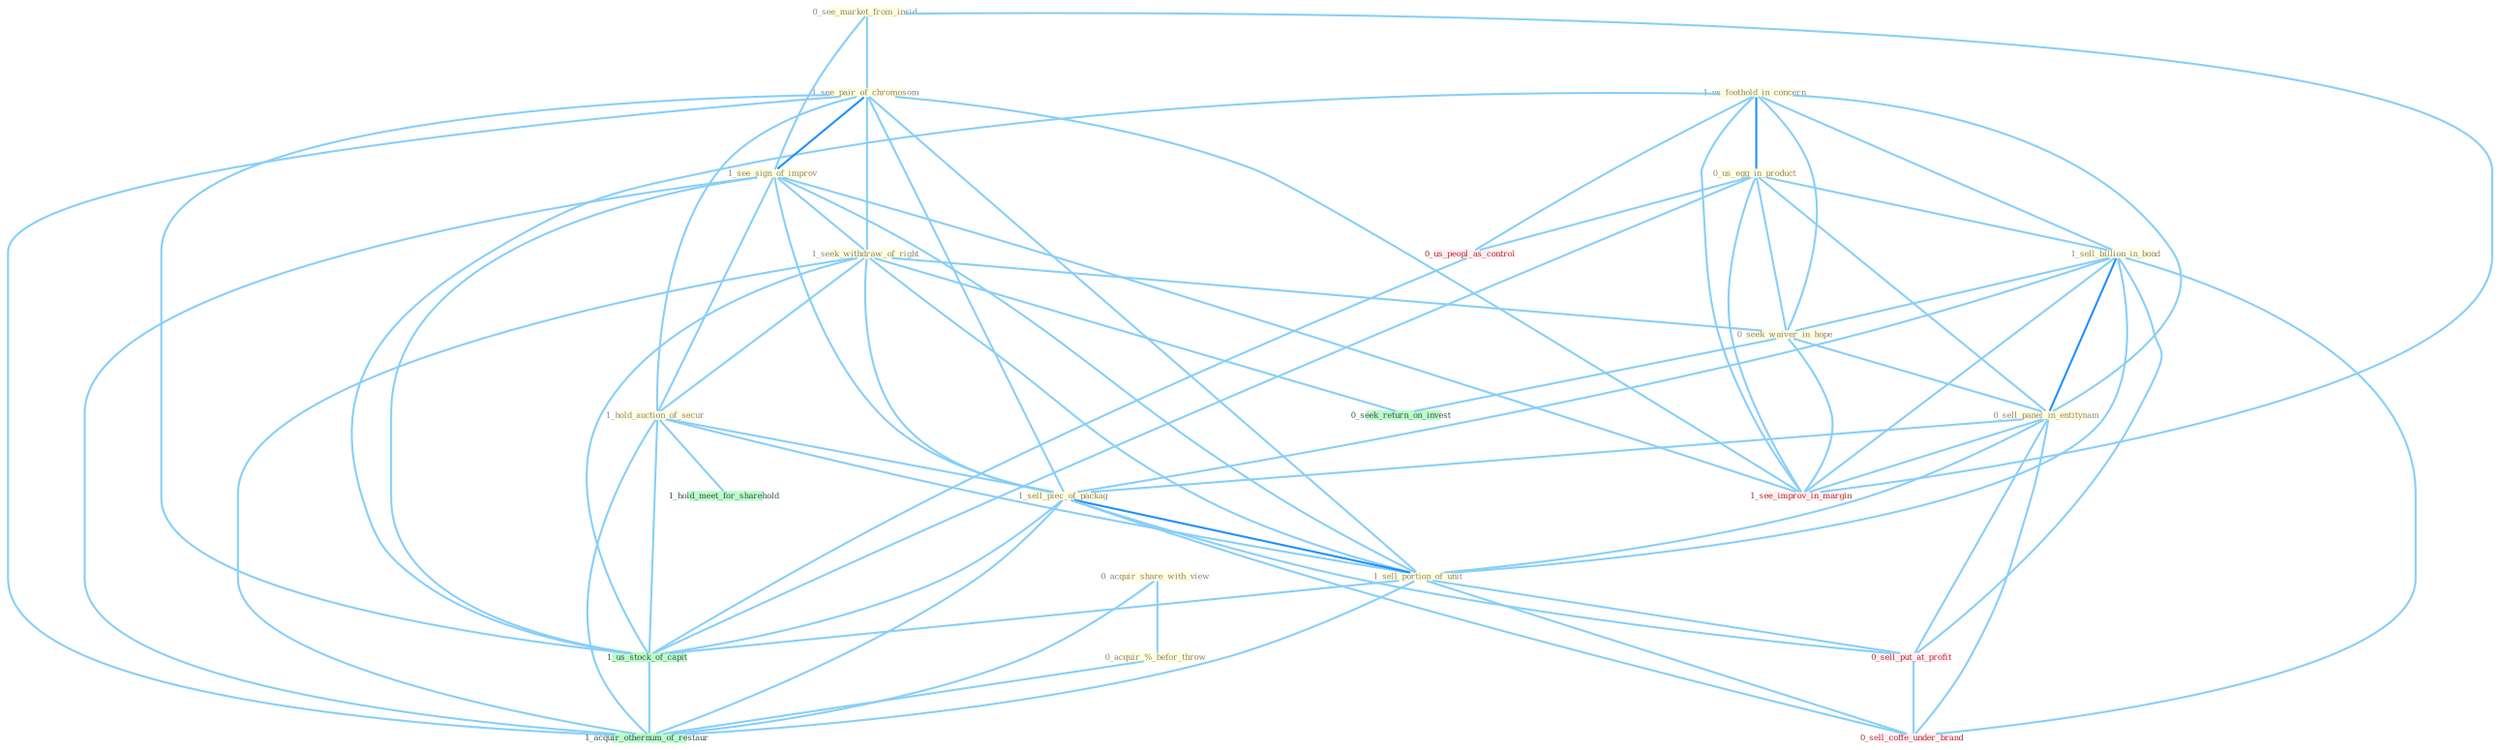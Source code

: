 Graph G{ 
    node
    [shape=polygon,style=filled,width=.5,height=.06,color="#BDFCC9",fixedsize=true,fontsize=4,
    fontcolor="#2f4f4f"];
    {node
    [color="#ffffe0", fontcolor="#8b7d6b"] "0_acquir_share_with_view " "1_us_foothold_in_concern " "0_see_market_from_insid " "0_us_egg_in_product " "1_see_pair_of_chromosom " "1_see_sign_of_improv " "0_acquir_%_befor_throw " "1_sell_billion_in_bond " "1_seek_withdraw_of_right " "0_seek_waiver_in_hope " "1_hold_auction_of_secur " "0_sell_panel_in_entitynam " "1_sell_piec_of_packag " "1_sell_portion_of_unit "}
{node [color="#fff0f5", fontcolor="#b22222"] "0_us_peopl_as_control " "0_sell_put_at_profit " "1_see_improv_in_margin " "0_sell_coffe_under_brand "}
edge [color="#B0E2FF"];

	"0_acquir_share_with_view " -- "0_acquir_%_befor_throw " [w="1", color="#87cefa" ];
	"0_acquir_share_with_view " -- "1_acquir_othernum_of_restaur " [w="1", color="#87cefa" ];
	"1_us_foothold_in_concern " -- "0_us_egg_in_product " [w="2", color="#1e90ff" , len=0.8];
	"1_us_foothold_in_concern " -- "1_sell_billion_in_bond " [w="1", color="#87cefa" ];
	"1_us_foothold_in_concern " -- "0_seek_waiver_in_hope " [w="1", color="#87cefa" ];
	"1_us_foothold_in_concern " -- "0_sell_panel_in_entitynam " [w="1", color="#87cefa" ];
	"1_us_foothold_in_concern " -- "0_us_peopl_as_control " [w="1", color="#87cefa" ];
	"1_us_foothold_in_concern " -- "1_us_stock_of_capit " [w="1", color="#87cefa" ];
	"1_us_foothold_in_concern " -- "1_see_improv_in_margin " [w="1", color="#87cefa" ];
	"0_see_market_from_insid " -- "1_see_pair_of_chromosom " [w="1", color="#87cefa" ];
	"0_see_market_from_insid " -- "1_see_sign_of_improv " [w="1", color="#87cefa" ];
	"0_see_market_from_insid " -- "1_see_improv_in_margin " [w="1", color="#87cefa" ];
	"0_us_egg_in_product " -- "1_sell_billion_in_bond " [w="1", color="#87cefa" ];
	"0_us_egg_in_product " -- "0_seek_waiver_in_hope " [w="1", color="#87cefa" ];
	"0_us_egg_in_product " -- "0_sell_panel_in_entitynam " [w="1", color="#87cefa" ];
	"0_us_egg_in_product " -- "0_us_peopl_as_control " [w="1", color="#87cefa" ];
	"0_us_egg_in_product " -- "1_us_stock_of_capit " [w="1", color="#87cefa" ];
	"0_us_egg_in_product " -- "1_see_improv_in_margin " [w="1", color="#87cefa" ];
	"1_see_pair_of_chromosom " -- "1_see_sign_of_improv " [w="2", color="#1e90ff" , len=0.8];
	"1_see_pair_of_chromosom " -- "1_seek_withdraw_of_right " [w="1", color="#87cefa" ];
	"1_see_pair_of_chromosom " -- "1_hold_auction_of_secur " [w="1", color="#87cefa" ];
	"1_see_pair_of_chromosom " -- "1_sell_piec_of_packag " [w="1", color="#87cefa" ];
	"1_see_pair_of_chromosom " -- "1_sell_portion_of_unit " [w="1", color="#87cefa" ];
	"1_see_pair_of_chromosom " -- "1_us_stock_of_capit " [w="1", color="#87cefa" ];
	"1_see_pair_of_chromosom " -- "1_see_improv_in_margin " [w="1", color="#87cefa" ];
	"1_see_pair_of_chromosom " -- "1_acquir_othernum_of_restaur " [w="1", color="#87cefa" ];
	"1_see_sign_of_improv " -- "1_seek_withdraw_of_right " [w="1", color="#87cefa" ];
	"1_see_sign_of_improv " -- "1_hold_auction_of_secur " [w="1", color="#87cefa" ];
	"1_see_sign_of_improv " -- "1_sell_piec_of_packag " [w="1", color="#87cefa" ];
	"1_see_sign_of_improv " -- "1_sell_portion_of_unit " [w="1", color="#87cefa" ];
	"1_see_sign_of_improv " -- "1_us_stock_of_capit " [w="1", color="#87cefa" ];
	"1_see_sign_of_improv " -- "1_see_improv_in_margin " [w="1", color="#87cefa" ];
	"1_see_sign_of_improv " -- "1_acquir_othernum_of_restaur " [w="1", color="#87cefa" ];
	"0_acquir_%_befor_throw " -- "1_acquir_othernum_of_restaur " [w="1", color="#87cefa" ];
	"1_sell_billion_in_bond " -- "0_seek_waiver_in_hope " [w="1", color="#87cefa" ];
	"1_sell_billion_in_bond " -- "0_sell_panel_in_entitynam " [w="2", color="#1e90ff" , len=0.8];
	"1_sell_billion_in_bond " -- "1_sell_piec_of_packag " [w="1", color="#87cefa" ];
	"1_sell_billion_in_bond " -- "1_sell_portion_of_unit " [w="1", color="#87cefa" ];
	"1_sell_billion_in_bond " -- "0_sell_put_at_profit " [w="1", color="#87cefa" ];
	"1_sell_billion_in_bond " -- "1_see_improv_in_margin " [w="1", color="#87cefa" ];
	"1_sell_billion_in_bond " -- "0_sell_coffe_under_brand " [w="1", color="#87cefa" ];
	"1_seek_withdraw_of_right " -- "0_seek_waiver_in_hope " [w="1", color="#87cefa" ];
	"1_seek_withdraw_of_right " -- "1_hold_auction_of_secur " [w="1", color="#87cefa" ];
	"1_seek_withdraw_of_right " -- "1_sell_piec_of_packag " [w="1", color="#87cefa" ];
	"1_seek_withdraw_of_right " -- "1_sell_portion_of_unit " [w="1", color="#87cefa" ];
	"1_seek_withdraw_of_right " -- "0_seek_return_on_invest " [w="1", color="#87cefa" ];
	"1_seek_withdraw_of_right " -- "1_us_stock_of_capit " [w="1", color="#87cefa" ];
	"1_seek_withdraw_of_right " -- "1_acquir_othernum_of_restaur " [w="1", color="#87cefa" ];
	"0_seek_waiver_in_hope " -- "0_sell_panel_in_entitynam " [w="1", color="#87cefa" ];
	"0_seek_waiver_in_hope " -- "0_seek_return_on_invest " [w="1", color="#87cefa" ];
	"0_seek_waiver_in_hope " -- "1_see_improv_in_margin " [w="1", color="#87cefa" ];
	"1_hold_auction_of_secur " -- "1_sell_piec_of_packag " [w="1", color="#87cefa" ];
	"1_hold_auction_of_secur " -- "1_sell_portion_of_unit " [w="1", color="#87cefa" ];
	"1_hold_auction_of_secur " -- "1_us_stock_of_capit " [w="1", color="#87cefa" ];
	"1_hold_auction_of_secur " -- "1_hold_meet_for_sharehold " [w="1", color="#87cefa" ];
	"1_hold_auction_of_secur " -- "1_acquir_othernum_of_restaur " [w="1", color="#87cefa" ];
	"0_sell_panel_in_entitynam " -- "1_sell_piec_of_packag " [w="1", color="#87cefa" ];
	"0_sell_panel_in_entitynam " -- "1_sell_portion_of_unit " [w="1", color="#87cefa" ];
	"0_sell_panel_in_entitynam " -- "0_sell_put_at_profit " [w="1", color="#87cefa" ];
	"0_sell_panel_in_entitynam " -- "1_see_improv_in_margin " [w="1", color="#87cefa" ];
	"0_sell_panel_in_entitynam " -- "0_sell_coffe_under_brand " [w="1", color="#87cefa" ];
	"1_sell_piec_of_packag " -- "1_sell_portion_of_unit " [w="2", color="#1e90ff" , len=0.8];
	"1_sell_piec_of_packag " -- "0_sell_put_at_profit " [w="1", color="#87cefa" ];
	"1_sell_piec_of_packag " -- "1_us_stock_of_capit " [w="1", color="#87cefa" ];
	"1_sell_piec_of_packag " -- "0_sell_coffe_under_brand " [w="1", color="#87cefa" ];
	"1_sell_piec_of_packag " -- "1_acquir_othernum_of_restaur " [w="1", color="#87cefa" ];
	"1_sell_portion_of_unit " -- "0_sell_put_at_profit " [w="1", color="#87cefa" ];
	"1_sell_portion_of_unit " -- "1_us_stock_of_capit " [w="1", color="#87cefa" ];
	"1_sell_portion_of_unit " -- "0_sell_coffe_under_brand " [w="1", color="#87cefa" ];
	"1_sell_portion_of_unit " -- "1_acquir_othernum_of_restaur " [w="1", color="#87cefa" ];
	"0_us_peopl_as_control " -- "1_us_stock_of_capit " [w="1", color="#87cefa" ];
	"0_sell_put_at_profit " -- "0_sell_coffe_under_brand " [w="1", color="#87cefa" ];
	"1_us_stock_of_capit " -- "1_acquir_othernum_of_restaur " [w="1", color="#87cefa" ];
}